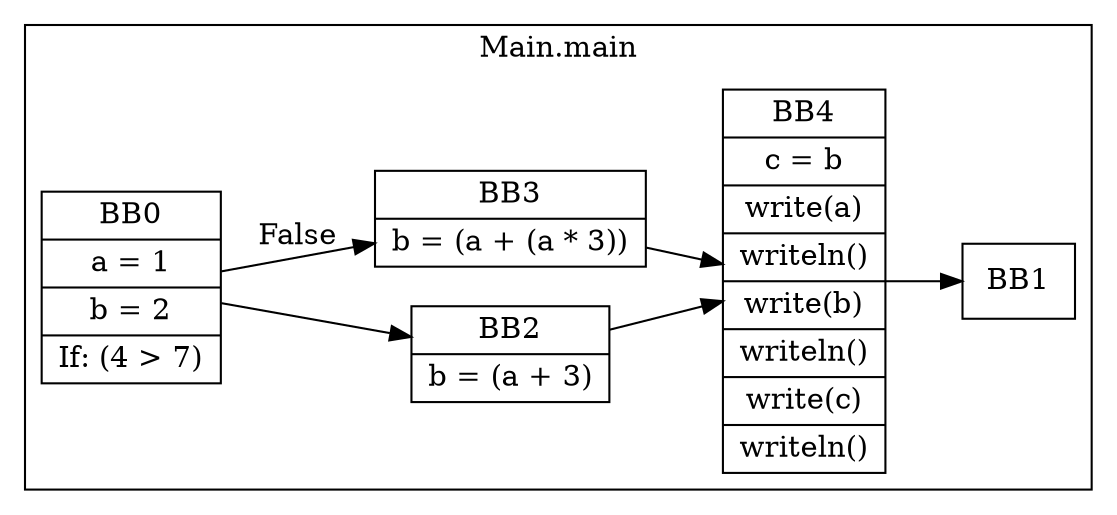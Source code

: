 digraph G {
  graph [ rankdir = "LR" ];
  subgraph cluster_0 {
    label = "Main.main"
    M0_BB0 [
      shape="record"
      label="BB0|a = 1|b = 2|If: (4 \> 7)"
    ];
    M0_BB0 -> M0_BB2;
    M0_BB0 -> M0_BB3 [label="False"];
    M0_BB1 [
      shape="record"
      label="BB1"
    ];
    M0_BB2 [
      shape="record"
      label="BB2|b = (a + 3)"
    ];
    M0_BB2 -> M0_BB4;
    M0_BB3 [
      shape="record"
      label="BB3|b = (a + (a * 3))"
    ];
    M0_BB3 -> M0_BB4;
    M0_BB4 [
      shape="record"
      label="BB4|c = b|write(a)|writeln()|write(b)|writeln()|write(c)|writeln()"
    ];
    M0_BB4 -> M0_BB1;
  }
}
